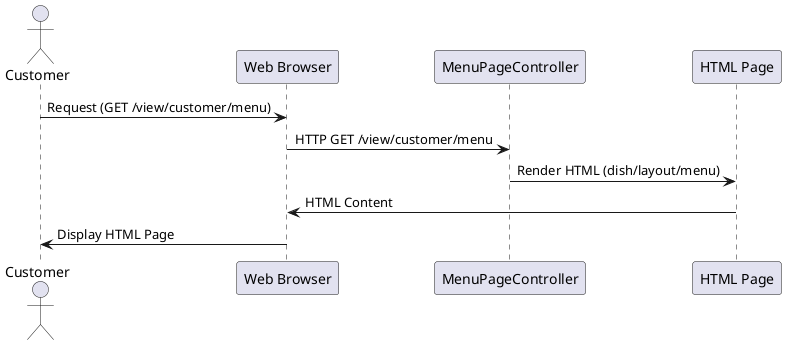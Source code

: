 @startuml
actor Customer
participant "Web Browser" as Browser
participant "MenuPageController" as Controller
participant "HTML Page" as Page

Customer -> Browser: Request (GET /view/customer/menu)
Browser -> Controller: HTTP GET /view/customer/menu
Controller -> Page: Render HTML (dish/layout/menu)
Page -> Browser: HTML Content
Browser -> Customer: Display HTML Page
@enduml